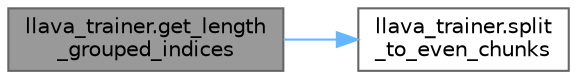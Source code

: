 digraph "llava_trainer.get_length_grouped_indices"
{
 // LATEX_PDF_SIZE
  bgcolor="transparent";
  edge [fontname=Helvetica,fontsize=10,labelfontname=Helvetica,labelfontsize=10];
  node [fontname=Helvetica,fontsize=10,shape=box,height=0.2,width=0.4];
  rankdir="LR";
  Node1 [id="Node000001",label="llava_trainer.get_length\l_grouped_indices",height=0.2,width=0.4,color="gray40", fillcolor="grey60", style="filled", fontcolor="black",tooltip=" "];
  Node1 -> Node2 [id="edge2_Node000001_Node000002",color="steelblue1",style="solid",tooltip=" "];
  Node2 [id="Node000002",label="llava_trainer.split\l_to_even_chunks",height=0.2,width=0.4,color="grey40", fillcolor="white", style="filled",URL="$namespacellava__trainer.html#a1524761aac5c79da4af7cd2136812c67",tooltip=" "];
}
